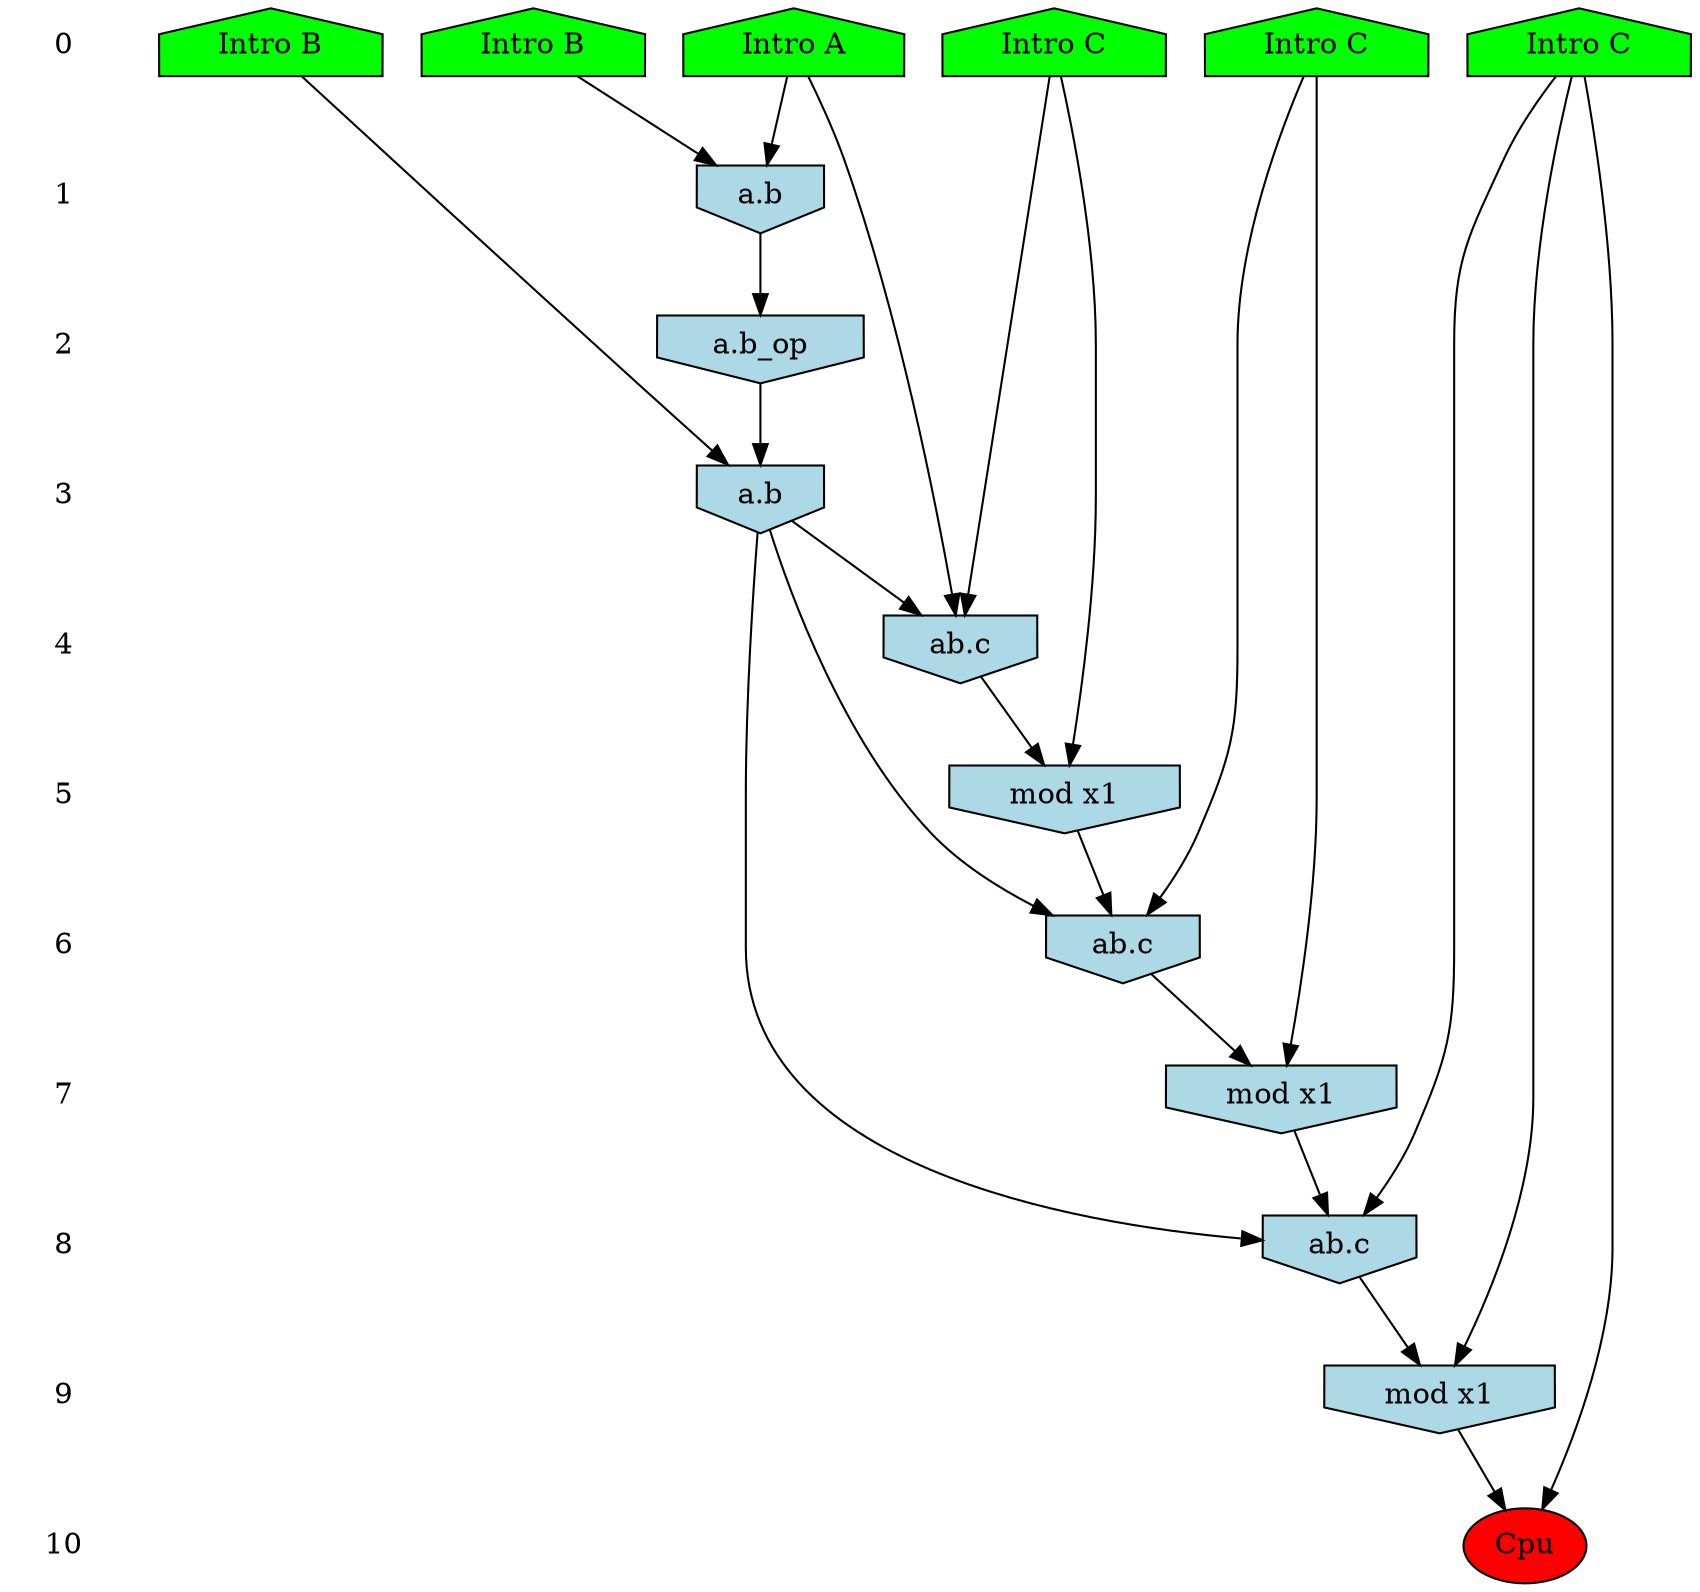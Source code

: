 /* Compression of 7 causal flows obtained in average at 1.249377E+01 t.u */
/* Compressed causal flows were: [585;987;1191;2253;2744;2745;2875] */
digraph G{
 ranksep=.5 ; 
{ rank = same ; "0" [shape=plaintext] ; node_1 [label ="Intro A", shape=house, style=filled, fillcolor=green] ;
node_2 [label ="Intro B", shape=house, style=filled, fillcolor=green] ;
node_3 [label ="Intro B", shape=house, style=filled, fillcolor=green] ;
node_4 [label ="Intro C", shape=house, style=filled, fillcolor=green] ;
node_5 [label ="Intro C", shape=house, style=filled, fillcolor=green] ;
node_6 [label ="Intro C", shape=house, style=filled, fillcolor=green] ;
}
{ rank = same ; "1" [shape=plaintext] ; node_7 [label="a.b", shape=invhouse, style=filled, fillcolor = lightblue] ;
}
{ rank = same ; "2" [shape=plaintext] ; node_8 [label="a.b_op", shape=invhouse, style=filled, fillcolor = lightblue] ;
}
{ rank = same ; "3" [shape=plaintext] ; node_9 [label="a.b", shape=invhouse, style=filled, fillcolor = lightblue] ;
}
{ rank = same ; "4" [shape=plaintext] ; node_10 [label="ab.c", shape=invhouse, style=filled, fillcolor = lightblue] ;
}
{ rank = same ; "5" [shape=plaintext] ; node_11 [label="mod x1", shape=invhouse, style=filled, fillcolor = lightblue] ;
}
{ rank = same ; "6" [shape=plaintext] ; node_12 [label="ab.c", shape=invhouse, style=filled, fillcolor = lightblue] ;
}
{ rank = same ; "7" [shape=plaintext] ; node_13 [label="mod x1", shape=invhouse, style=filled, fillcolor = lightblue] ;
}
{ rank = same ; "8" [shape=plaintext] ; node_14 [label="ab.c", shape=invhouse, style=filled, fillcolor = lightblue] ;
}
{ rank = same ; "9" [shape=plaintext] ; node_15 [label="mod x1", shape=invhouse, style=filled, fillcolor = lightblue] ;
}
{ rank = same ; "10" [shape=plaintext] ; node_16 [label ="Cpu", style=filled, fillcolor=red] ;
}
"0" -> "1" [style="invis"]; 
"1" -> "2" [style="invis"]; 
"2" -> "3" [style="invis"]; 
"3" -> "4" [style="invis"]; 
"4" -> "5" [style="invis"]; 
"5" -> "6" [style="invis"]; 
"6" -> "7" [style="invis"]; 
"7" -> "8" [style="invis"]; 
"8" -> "9" [style="invis"]; 
"9" -> "10" [style="invis"]; 
node_1 -> node_7
node_3 -> node_7
node_7 -> node_8
node_2 -> node_9
node_8 -> node_9
node_1 -> node_10
node_4 -> node_10
node_9 -> node_10
node_4 -> node_11
node_10 -> node_11
node_6 -> node_12
node_9 -> node_12
node_11 -> node_12
node_6 -> node_13
node_12 -> node_13
node_5 -> node_14
node_9 -> node_14
node_13 -> node_14
node_5 -> node_15
node_14 -> node_15
node_5 -> node_16
node_15 -> node_16
}
/*
 Dot generation time: 0.000086
*/